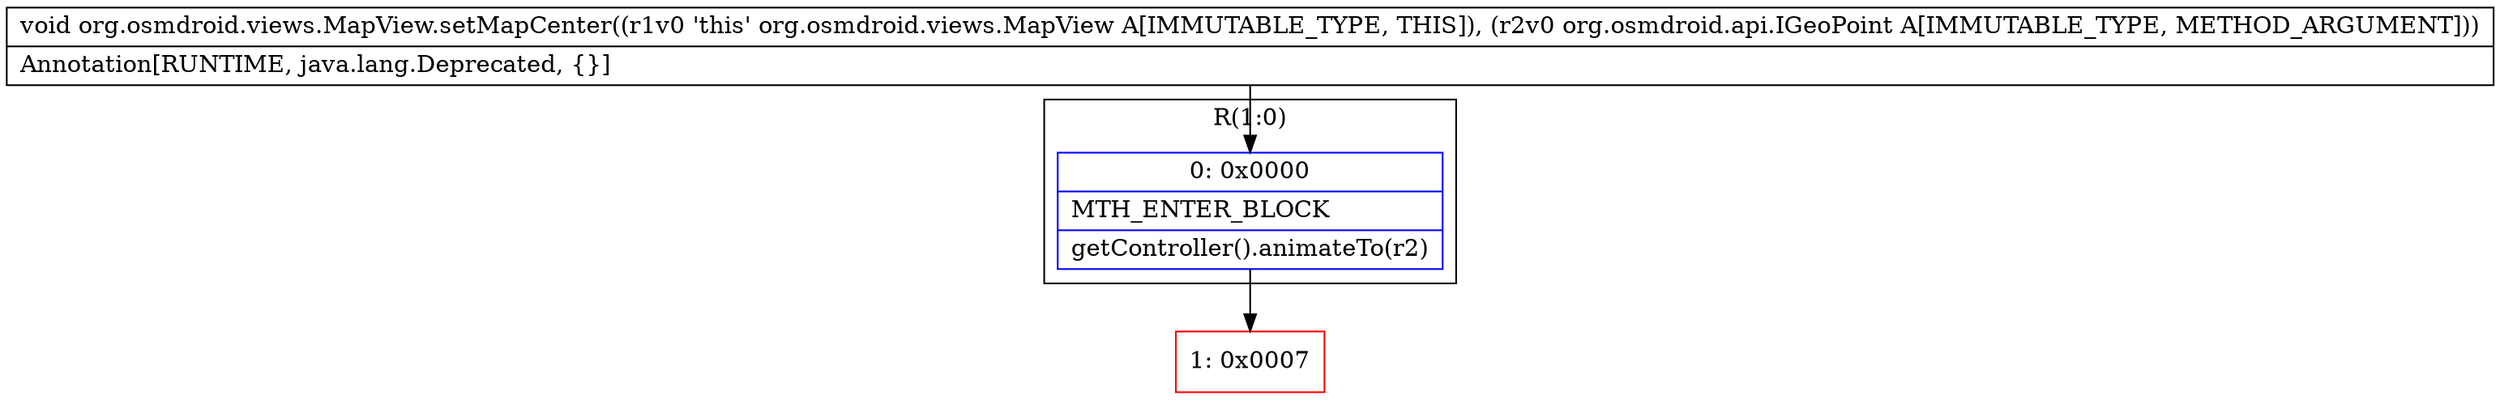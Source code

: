 digraph "CFG fororg.osmdroid.views.MapView.setMapCenter(Lorg\/osmdroid\/api\/IGeoPoint;)V" {
subgraph cluster_Region_2024877707 {
label = "R(1:0)";
node [shape=record,color=blue];
Node_0 [shape=record,label="{0\:\ 0x0000|MTH_ENTER_BLOCK\l|getController().animateTo(r2)\l}"];
}
Node_1 [shape=record,color=red,label="{1\:\ 0x0007}"];
MethodNode[shape=record,label="{void org.osmdroid.views.MapView.setMapCenter((r1v0 'this' org.osmdroid.views.MapView A[IMMUTABLE_TYPE, THIS]), (r2v0 org.osmdroid.api.IGeoPoint A[IMMUTABLE_TYPE, METHOD_ARGUMENT]))  | Annotation[RUNTIME, java.lang.Deprecated, \{\}]\l}"];
MethodNode -> Node_0;
Node_0 -> Node_1;
}

